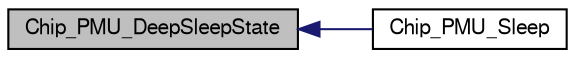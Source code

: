digraph "Chip_PMU_DeepSleepState"
{
  edge [fontname="FreeSans",fontsize="10",labelfontname="FreeSans",labelfontsize="10"];
  node [fontname="FreeSans",fontsize="10",shape=record];
  rankdir="LR";
  Node1 [label="Chip_PMU_DeepSleepState",height=0.2,width=0.4,color="black", fillcolor="grey75", style="filled", fontcolor="black"];
  Node1 -> Node2 [dir="back",color="midnightblue",fontsize="10",style="solid"];
  Node2 [label="Chip_PMU_Sleep",height=0.2,width=0.4,color="black", fillcolor="white", style="filled",URL="$group__PMU__17XX__40XX.html#gaca883204092fcbc6e4705a3461029220",tooltip="Place the MCU in a low power state. "];
}
